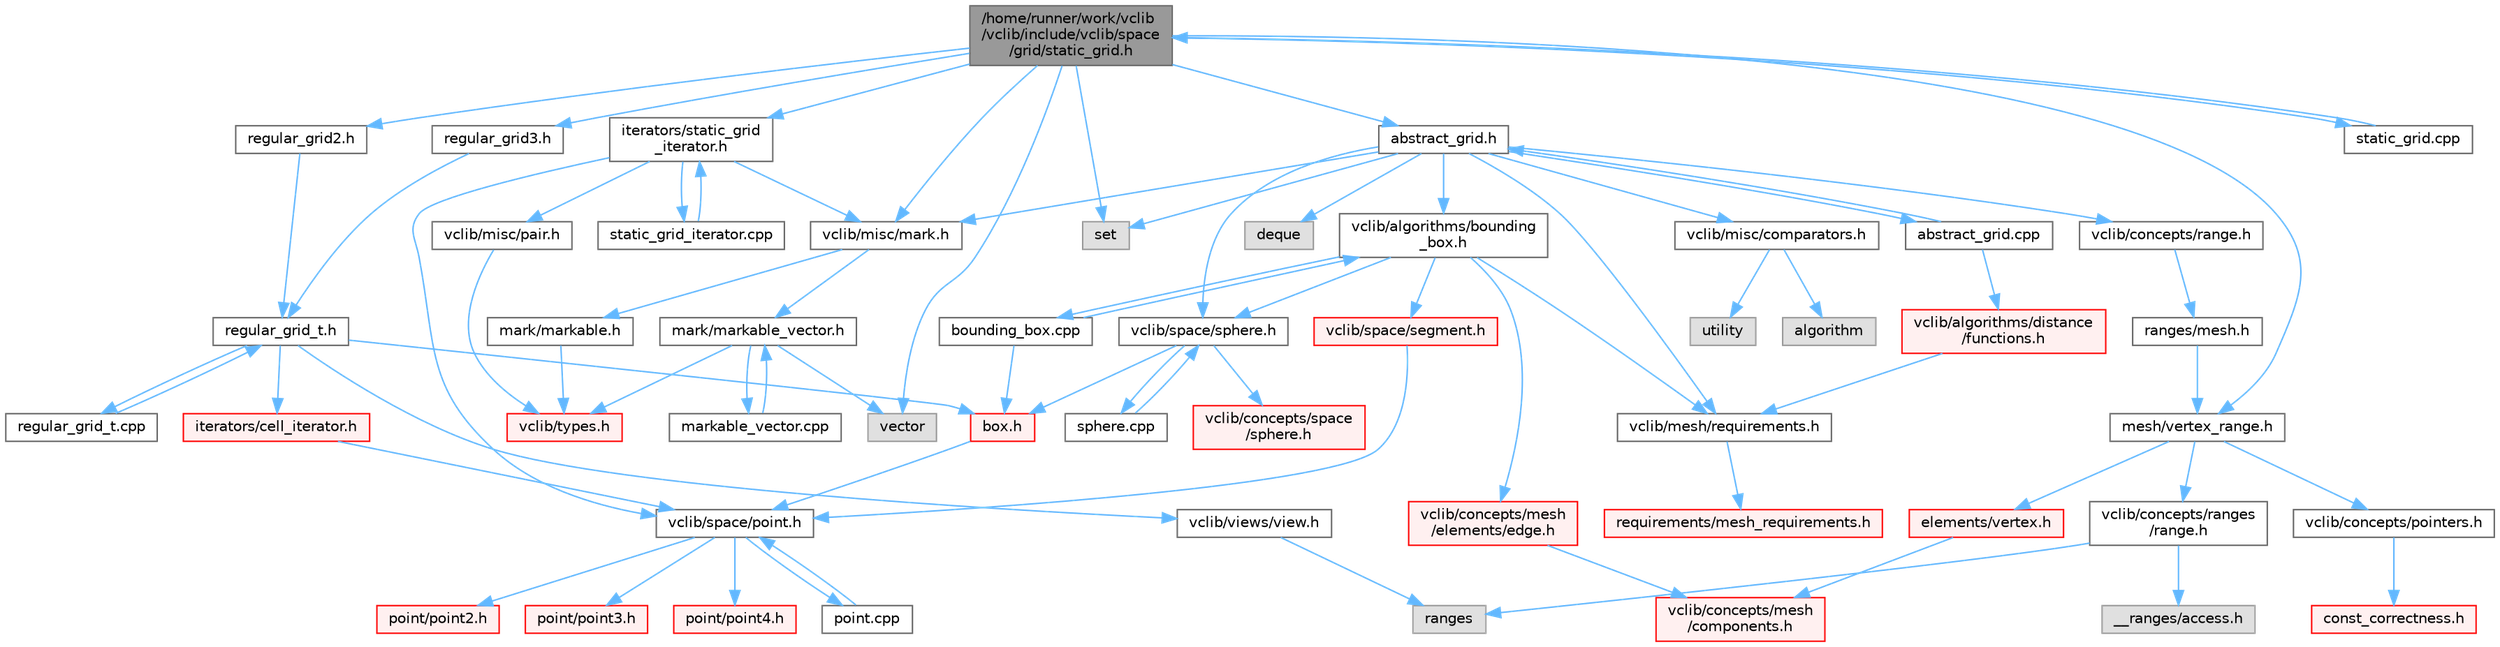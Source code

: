 digraph "/home/runner/work/vclib/vclib/include/vclib/space/grid/static_grid.h"
{
 // LATEX_PDF_SIZE
  bgcolor="transparent";
  edge [fontname=Helvetica,fontsize=10,labelfontname=Helvetica,labelfontsize=10];
  node [fontname=Helvetica,fontsize=10,shape=box,height=0.2,width=0.4];
  Node1 [label="/home/runner/work/vclib\l/vclib/include/vclib/space\l/grid/static_grid.h",height=0.2,width=0.4,color="gray40", fillcolor="grey60", style="filled", fontcolor="black",tooltip=" "];
  Node1 -> Node2 [color="steelblue1",style="solid"];
  Node2 [label="set",height=0.2,width=0.4,color="grey60", fillcolor="#E0E0E0", style="filled",tooltip=" "];
  Node1 -> Node3 [color="steelblue1",style="solid"];
  Node3 [label="vector",height=0.2,width=0.4,color="grey60", fillcolor="#E0E0E0", style="filled",tooltip=" "];
  Node1 -> Node4 [color="steelblue1",style="solid"];
  Node4 [label="vclib/misc/mark.h",height=0.2,width=0.4,color="grey40", fillcolor="white", style="filled",URL="$misc_2mark_8h.html",tooltip=" "];
  Node4 -> Node5 [color="steelblue1",style="solid"];
  Node5 [label="mark/markable.h",height=0.2,width=0.4,color="grey40", fillcolor="white", style="filled",URL="$markable_8h.html",tooltip=" "];
  Node5 -> Node6 [color="steelblue1",style="solid"];
  Node6 [label="vclib/types.h",height=0.2,width=0.4,color="red", fillcolor="#FFF0F0", style="filled",URL="$types_8h.html",tooltip=" "];
  Node4 -> Node17 [color="steelblue1",style="solid"];
  Node17 [label="mark/markable_vector.h",height=0.2,width=0.4,color="grey40", fillcolor="white", style="filled",URL="$markable__vector_8h.html",tooltip=" "];
  Node17 -> Node3 [color="steelblue1",style="solid"];
  Node17 -> Node6 [color="steelblue1",style="solid"];
  Node17 -> Node18 [color="steelblue1",style="solid"];
  Node18 [label="markable_vector.cpp",height=0.2,width=0.4,color="grey40", fillcolor="white", style="filled",URL="$markable__vector_8cpp.html",tooltip=" "];
  Node18 -> Node17 [color="steelblue1",style="solid"];
  Node1 -> Node19 [color="steelblue1",style="solid"];
  Node19 [label="abstract_grid.h",height=0.2,width=0.4,color="grey40", fillcolor="white", style="filled",URL="$abstract__grid_8h.html",tooltip=" "];
  Node19 -> Node20 [color="steelblue1",style="solid"];
  Node20 [label="deque",height=0.2,width=0.4,color="grey60", fillcolor="#E0E0E0", style="filled",tooltip=" "];
  Node19 -> Node2 [color="steelblue1",style="solid"];
  Node19 -> Node21 [color="steelblue1",style="solid"];
  Node21 [label="vclib/algorithms/bounding\l_box.h",height=0.2,width=0.4,color="grey40", fillcolor="white", style="filled",URL="$algorithms_2bounding__box_8h.html",tooltip=" "];
  Node21 -> Node22 [color="steelblue1",style="solid"];
  Node22 [label="vclib/concepts/mesh\l/elements/edge.h",height=0.2,width=0.4,color="red", fillcolor="#FFF0F0", style="filled",URL="$concepts_2mesh_2elements_2edge_8h.html",tooltip=" "];
  Node22 -> Node23 [color="steelblue1",style="solid"];
  Node23 [label="vclib/concepts/mesh\l/components.h",height=0.2,width=0.4,color="red", fillcolor="#FFF0F0", style="filled",URL="$concepts_2mesh_2components_8h.html",tooltip=" "];
  Node21 -> Node69 [color="steelblue1",style="solid"];
  Node69 [label="vclib/mesh/requirements.h",height=0.2,width=0.4,color="grey40", fillcolor="white", style="filled",URL="$requirements_8h.html",tooltip=" "];
  Node69 -> Node70 [color="steelblue1",style="solid"];
  Node70 [label="requirements/mesh_requirements.h",height=0.2,width=0.4,color="red", fillcolor="#FFF0F0", style="filled",URL="$mesh__requirements_8h.html",tooltip=" "];
  Node21 -> Node188 [color="steelblue1",style="solid"];
  Node188 [label="vclib/space/segment.h",height=0.2,width=0.4,color="red", fillcolor="#FFF0F0", style="filled",URL="$space_2segment_8h.html",tooltip=" "];
  Node188 -> Node48 [color="steelblue1",style="solid"];
  Node48 [label="vclib/space/point.h",height=0.2,width=0.4,color="grey40", fillcolor="white", style="filled",URL="$space_2point_8h.html",tooltip=" "];
  Node48 -> Node49 [color="steelblue1",style="solid"];
  Node49 [label="point/point2.h",height=0.2,width=0.4,color="red", fillcolor="#FFF0F0", style="filled",URL="$point2_8h.html",tooltip=" "];
  Node48 -> Node50 [color="steelblue1",style="solid"];
  Node50 [label="point/point3.h",height=0.2,width=0.4,color="red", fillcolor="#FFF0F0", style="filled",URL="$point3_8h.html",tooltip=" "];
  Node48 -> Node32 [color="steelblue1",style="solid"];
  Node32 [label="point/point4.h",height=0.2,width=0.4,color="red", fillcolor="#FFF0F0", style="filled",URL="$point4_8h.html",tooltip=" "];
  Node48 -> Node51 [color="steelblue1",style="solid"];
  Node51 [label="point.cpp",height=0.2,width=0.4,color="grey40", fillcolor="white", style="filled",URL="$point_8cpp.html",tooltip=" "];
  Node51 -> Node48 [color="steelblue1",style="solid"];
  Node21 -> Node191 [color="steelblue1",style="solid"];
  Node191 [label="vclib/space/sphere.h",height=0.2,width=0.4,color="grey40", fillcolor="white", style="filled",URL="$space_2sphere_8h.html",tooltip=" "];
  Node191 -> Node192 [color="steelblue1",style="solid"];
  Node192 [label="vclib/concepts/space\l/sphere.h",height=0.2,width=0.4,color="red", fillcolor="#FFF0F0", style="filled",URL="$concepts_2space_2sphere_8h.html",tooltip=" "];
  Node191 -> Node193 [color="steelblue1",style="solid"];
  Node193 [label="box.h",height=0.2,width=0.4,color="red", fillcolor="#FFF0F0", style="filled",URL="$space_2box_8h.html",tooltip=" "];
  Node193 -> Node48 [color="steelblue1",style="solid"];
  Node191 -> Node198 [color="steelblue1",style="solid"];
  Node198 [label="sphere.cpp",height=0.2,width=0.4,color="grey40", fillcolor="white", style="filled",URL="$space_2sphere_8cpp.html",tooltip=" "];
  Node198 -> Node191 [color="steelblue1",style="solid"];
  Node21 -> Node199 [color="steelblue1",style="solid"];
  Node199 [label="bounding_box.cpp",height=0.2,width=0.4,color="grey40", fillcolor="white", style="filled",URL="$algorithms_2bounding__box_8cpp.html",tooltip=" "];
  Node199 -> Node21 [color="steelblue1",style="solid"];
  Node199 -> Node193 [color="steelblue1",style="solid"];
  Node19 -> Node200 [color="steelblue1",style="solid"];
  Node200 [label="vclib/concepts/range.h",height=0.2,width=0.4,color="grey40", fillcolor="white", style="filled",URL="$range_8h.html",tooltip=" "];
  Node200 -> Node201 [color="steelblue1",style="solid"];
  Node201 [label="ranges/mesh.h",height=0.2,width=0.4,color="grey40", fillcolor="white", style="filled",URL="$concepts_2ranges_2mesh_8h.html",tooltip=" "];
  Node201 -> Node202 [color="steelblue1",style="solid"];
  Node202 [label="mesh/vertex_range.h",height=0.2,width=0.4,color="grey40", fillcolor="white", style="filled",URL="$vertex__range_8h.html",tooltip=" "];
  Node202 -> Node203 [color="steelblue1",style="solid"];
  Node203 [label="vclib/concepts/pointers.h",height=0.2,width=0.4,color="grey40", fillcolor="white", style="filled",URL="$concepts_2pointers_8h.html",tooltip=" "];
  Node203 -> Node204 [color="steelblue1",style="solid"];
  Node204 [label="const_correctness.h",height=0.2,width=0.4,color="red", fillcolor="#FFF0F0", style="filled",URL="$concepts_2const__correctness_8h.html",tooltip=" "];
  Node202 -> Node205 [color="steelblue1",style="solid"];
  Node205 [label="vclib/concepts/ranges\l/range.h",height=0.2,width=0.4,color="grey40", fillcolor="white", style="filled",URL="$ranges_2range_8h.html",tooltip=" "];
  Node205 -> Node206 [color="steelblue1",style="solid"];
  Node206 [label="__ranges/access.h",height=0.2,width=0.4,color="grey60", fillcolor="#E0E0E0", style="filled",tooltip=" "];
  Node205 -> Node98 [color="steelblue1",style="solid"];
  Node98 [label="ranges",height=0.2,width=0.4,color="grey60", fillcolor="#E0E0E0", style="filled",tooltip=" "];
  Node202 -> Node79 [color="steelblue1",style="solid"];
  Node79 [label="elements/vertex.h",height=0.2,width=0.4,color="red", fillcolor="#FFF0F0", style="filled",URL="$concepts_2mesh_2elements_2vertex_8h.html",tooltip=" "];
  Node79 -> Node23 [color="steelblue1",style="solid"];
  Node19 -> Node69 [color="steelblue1",style="solid"];
  Node19 -> Node207 [color="steelblue1",style="solid"];
  Node207 [label="vclib/misc/comparators.h",height=0.2,width=0.4,color="grey40", fillcolor="white", style="filled",URL="$comparators_8h.html",tooltip=" "];
  Node207 -> Node101 [color="steelblue1",style="solid"];
  Node101 [label="algorithm",height=0.2,width=0.4,color="grey60", fillcolor="#E0E0E0", style="filled",tooltip=" "];
  Node207 -> Node208 [color="steelblue1",style="solid"];
  Node208 [label="utility",height=0.2,width=0.4,color="grey60", fillcolor="#E0E0E0", style="filled",tooltip=" "];
  Node19 -> Node4 [color="steelblue1",style="solid"];
  Node19 -> Node191 [color="steelblue1",style="solid"];
  Node19 -> Node209 [color="steelblue1",style="solid"];
  Node209 [label="abstract_grid.cpp",height=0.2,width=0.4,color="grey40", fillcolor="white", style="filled",URL="$abstract__grid_8cpp.html",tooltip=" "];
  Node209 -> Node19 [color="steelblue1",style="solid"];
  Node209 -> Node210 [color="steelblue1",style="solid"];
  Node210 [label="vclib/algorithms/distance\l/functions.h",height=0.2,width=0.4,color="red", fillcolor="#FFF0F0", style="filled",URL="$distance_2functions_8h.html",tooltip=" "];
  Node210 -> Node69 [color="steelblue1",style="solid"];
  Node1 -> Node245 [color="steelblue1",style="solid"];
  Node245 [label="regular_grid2.h",height=0.2,width=0.4,color="grey40", fillcolor="white", style="filled",URL="$regular__grid2_8h.html",tooltip=" "];
  Node245 -> Node246 [color="steelblue1",style="solid"];
  Node246 [label="regular_grid_t.h",height=0.2,width=0.4,color="grey40", fillcolor="white", style="filled",URL="$regular__grid__t_8h.html",tooltip=" "];
  Node246 -> Node247 [color="steelblue1",style="solid"];
  Node247 [label="iterators/cell_iterator.h",height=0.2,width=0.4,color="red", fillcolor="#FFF0F0", style="filled",URL="$cell__iterator_8h.html",tooltip=" "];
  Node247 -> Node48 [color="steelblue1",style="solid"];
  Node246 -> Node97 [color="steelblue1",style="solid"];
  Node97 [label="vclib/views/view.h",height=0.2,width=0.4,color="grey40", fillcolor="white", style="filled",URL="$view_8h.html",tooltip=" "];
  Node97 -> Node98 [color="steelblue1",style="solid"];
  Node246 -> Node193 [color="steelblue1",style="solid"];
  Node246 -> Node249 [color="steelblue1",style="solid"];
  Node249 [label="regular_grid_t.cpp",height=0.2,width=0.4,color="grey40", fillcolor="white", style="filled",URL="$regular__grid__t_8cpp.html",tooltip=" "];
  Node249 -> Node246 [color="steelblue1",style="solid"];
  Node1 -> Node250 [color="steelblue1",style="solid"];
  Node250 [label="regular_grid3.h",height=0.2,width=0.4,color="grey40", fillcolor="white", style="filled",URL="$regular__grid3_8h.html",tooltip=" "];
  Node250 -> Node246 [color="steelblue1",style="solid"];
  Node1 -> Node251 [color="steelblue1",style="solid"];
  Node251 [label="iterators/static_grid\l_iterator.h",height=0.2,width=0.4,color="grey40", fillcolor="white", style="filled",URL="$static__grid__iterator_8h.html",tooltip=" "];
  Node251 -> Node4 [color="steelblue1",style="solid"];
  Node251 -> Node252 [color="steelblue1",style="solid"];
  Node252 [label="vclib/misc/pair.h",height=0.2,width=0.4,color="grey40", fillcolor="white", style="filled",URL="$pair_8h.html",tooltip=" "];
  Node252 -> Node6 [color="steelblue1",style="solid"];
  Node251 -> Node48 [color="steelblue1",style="solid"];
  Node251 -> Node253 [color="steelblue1",style="solid"];
  Node253 [label="static_grid_iterator.cpp",height=0.2,width=0.4,color="grey40", fillcolor="white", style="filled",URL="$static__grid__iterator_8cpp.html",tooltip=" "];
  Node253 -> Node251 [color="steelblue1",style="solid"];
  Node1 -> Node202 [color="steelblue1",style="solid"];
  Node1 -> Node254 [color="steelblue1",style="solid"];
  Node254 [label="static_grid.cpp",height=0.2,width=0.4,color="grey40", fillcolor="white", style="filled",URL="$static__grid_8cpp.html",tooltip=" "];
  Node254 -> Node1 [color="steelblue1",style="solid"];
}
